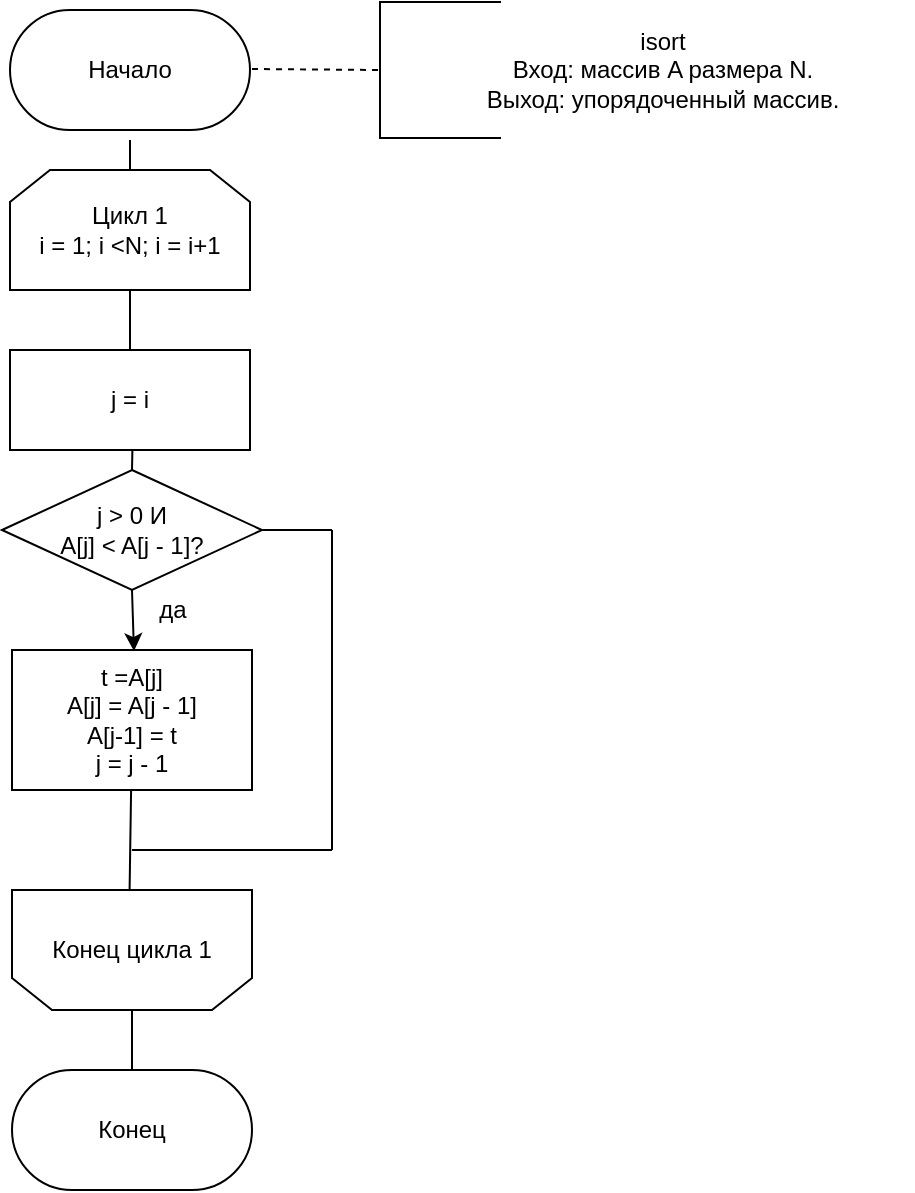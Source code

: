 <mxfile version="15.2.7" type="device"><diagram id="PKrw68s-FcHz-RrZCr9i" name="Page-1"><mxGraphModel dx="474" dy="272" grid="1" gridSize="10" guides="1" tooltips="1" connect="1" arrows="1" fold="1" page="1" pageScale="1" pageWidth="827" pageHeight="1169" math="0" shadow="0"><root><mxCell id="0"/><mxCell id="1" parent="0"/><mxCell id="Gvd8Ezxa3fLg7O33Pl0G-1" value="Начало" style="rounded=1;whiteSpace=wrap;html=1;arcSize=50;" parent="1" vertex="1"><mxGeometry x="319" y="330" width="120" height="60" as="geometry"/></mxCell><mxCell id="Gvd8Ezxa3fLg7O33Pl0G-6" value="isort&lt;br&gt;Вход: массив A размера N.&lt;br&gt;Выход: упорядоченный массив." style="text;html=1;strokeColor=none;fillColor=none;align=center;verticalAlign=middle;whiteSpace=wrap;rounded=0;" parent="1" vertex="1"><mxGeometry x="520" y="340" width="250.5" height="40" as="geometry"/></mxCell><mxCell id="Gvd8Ezxa3fLg7O33Pl0G-21" value="Цикл 1&lt;br&gt;i = 1; i &amp;lt;N; i = i+1" style="shape=loopLimit;whiteSpace=wrap;html=1;" parent="1" vertex="1"><mxGeometry x="319" y="410" width="120" height="60" as="geometry"/></mxCell><mxCell id="Gvd8Ezxa3fLg7O33Pl0G-24" value="" style="endArrow=none;html=1;exitX=0.5;exitY=1;exitDx=0;exitDy=0;entryX=0.5;entryY=0;entryDx=0;entryDy=0;" parent="1" source="Gvd8Ezxa3fLg7O33Pl0G-21" target="TNfcwXL3fzKJn5uqb0H5-1" edge="1"><mxGeometry width="50" height="50" relative="1" as="geometry"><mxPoint x="169" y="505" as="sourcePoint"/><mxPoint x="380" y="500" as="targetPoint"/></mxGeometry></mxCell><mxCell id="Gvd8Ezxa3fLg7O33Pl0G-31" value="" style="endArrow=none;html=1;exitX=0.51;exitY=0.998;exitDx=0;exitDy=0;entryX=0.5;entryY=0;entryDx=0;entryDy=0;exitPerimeter=0;" parent="1" target="9delEhP6rtj-FSDuxbmw-2" edge="1"><mxGeometry width="50" height="50" relative="1" as="geometry"><mxPoint x="380.2" y="549.88" as="sourcePoint"/><mxPoint x="380" y="570" as="targetPoint"/></mxGeometry></mxCell><mxCell id="Gvd8Ezxa3fLg7O33Pl0G-33" value="Конец цикла 1" style="shape=loopLimit;whiteSpace=wrap;html=1;direction=west;" parent="1" vertex="1"><mxGeometry x="320" y="770" width="120" height="60" as="geometry"/></mxCell><mxCell id="Gvd8Ezxa3fLg7O33Pl0G-35" value="" style="endArrow=none;html=1;entryX=0.51;entryY=1.003;entryDx=0;entryDy=0;exitX=0.5;exitY=1;exitDx=0;exitDy=0;entryPerimeter=0;" parent="1" target="Gvd8Ezxa3fLg7O33Pl0G-33" edge="1"><mxGeometry width="50" height="50" relative="1" as="geometry"><mxPoint x="380" y="690" as="sourcePoint"/><mxPoint x="389.095" y="765.095" as="targetPoint"/></mxGeometry></mxCell><mxCell id="Gvd8Ezxa3fLg7O33Pl0G-36" value="" style="endArrow=none;html=1;entryX=0.5;entryY=0;entryDx=0;entryDy=0;exitX=0.5;exitY=0;exitDx=0;exitDy=0;" parent="1" source="Gvd8Ezxa3fLg7O33Pl0G-37" target="Gvd8Ezxa3fLg7O33Pl0G-33" edge="1"><mxGeometry width="50" height="50" relative="1" as="geometry"><mxPoint x="378.5" y="975" as="sourcePoint"/><mxPoint x="381.5" y="985" as="targetPoint"/></mxGeometry></mxCell><mxCell id="Gvd8Ezxa3fLg7O33Pl0G-37" value="Конец" style="rounded=1;whiteSpace=wrap;html=1;arcSize=50;" parent="1" vertex="1"><mxGeometry x="320" y="860" width="120" height="60" as="geometry"/></mxCell><mxCell id="0_4maYhnPL10zYVSgDUe-3" value="" style="endArrow=none;html=1;entryX=0.5;entryY=1;entryDx=0;entryDy=0;exitX=0.5;exitY=0;exitDx=0;exitDy=0;" parent="1" source="Gvd8Ezxa3fLg7O33Pl0G-21" edge="1"><mxGeometry width="50" height="50" relative="1" as="geometry"><mxPoint x="500" y="390" as="sourcePoint"/><mxPoint x="379" y="395" as="targetPoint"/></mxGeometry></mxCell><mxCell id="7Xwj2gsnW8v6YeENi7_U-6" value="" style="shape=partialRectangle;whiteSpace=wrap;html=1;bottom=1;right=1;left=1;top=0;fillColor=none;routingCenterX=-0.5;rotation=90;" parent="1" vertex="1"><mxGeometry x="500" y="330" width="68" height="60" as="geometry"/></mxCell><mxCell id="7Xwj2gsnW8v6YeENi7_U-9" value="" style="endArrow=none;dashed=1;html=1;entryX=0.5;entryY=1;entryDx=0;entryDy=0;" parent="1" target="7Xwj2gsnW8v6YeENi7_U-6" edge="1"><mxGeometry width="50" height="50" relative="1" as="geometry"><mxPoint x="440" y="359.5" as="sourcePoint"/><mxPoint x="480" y="360" as="targetPoint"/></mxGeometry></mxCell><mxCell id="9delEhP6rtj-FSDuxbmw-2" value="j &amp;gt; 0 И&lt;br&gt;A[j] &amp;lt; A[j - 1]?" style="rhombus;whiteSpace=wrap;html=1;" parent="1" vertex="1"><mxGeometry x="315" y="560" width="130" height="60" as="geometry"/></mxCell><mxCell id="9delEhP6rtj-FSDuxbmw-3" value="&lt;div&gt;t =A[j]&lt;/div&gt;&lt;div&gt;A[j] = A[j - 1]&lt;/div&gt;&lt;div&gt;A[j-1] = t&lt;br&gt;&lt;/div&gt;&lt;div&gt;j = j - 1&lt;/div&gt;" style="rounded=0;whiteSpace=wrap;html=1;" parent="1" vertex="1"><mxGeometry x="320" y="650" width="120" height="70" as="geometry"/></mxCell><mxCell id="9delEhP6rtj-FSDuxbmw-5" value="" style="endArrow=classic;html=1;exitX=0.5;exitY=1;exitDx=0;exitDy=0;entryX=0.508;entryY=0.008;entryDx=0;entryDy=0;entryPerimeter=0;" parent="1" source="9delEhP6rtj-FSDuxbmw-2" target="9delEhP6rtj-FSDuxbmw-3" edge="1"><mxGeometry width="50" height="50" relative="1" as="geometry"><mxPoint x="310" y="660" as="sourcePoint"/><mxPoint x="360" y="610" as="targetPoint"/></mxGeometry></mxCell><mxCell id="9delEhP6rtj-FSDuxbmw-7" value="" style="endArrow=none;html=1;" parent="1" edge="1"><mxGeometry width="50" height="50" relative="1" as="geometry"><mxPoint x="480" y="750" as="sourcePoint"/><mxPoint x="480" y="590" as="targetPoint"/></mxGeometry></mxCell><mxCell id="9delEhP6rtj-FSDuxbmw-9" value="" style="endArrow=none;html=1;exitX=1;exitY=0.5;exitDx=0;exitDy=0;" parent="1" source="9delEhP6rtj-FSDuxbmw-2" edge="1"><mxGeometry width="50" height="50" relative="1" as="geometry"><mxPoint x="300" y="660" as="sourcePoint"/><mxPoint x="480" y="590" as="targetPoint"/></mxGeometry></mxCell><mxCell id="9delEhP6rtj-FSDuxbmw-10" value="" style="endArrow=none;html=1;" parent="1" edge="1"><mxGeometry width="50" height="50" relative="1" as="geometry"><mxPoint x="380" y="750" as="sourcePoint"/><mxPoint x="480" y="750" as="targetPoint"/></mxGeometry></mxCell><mxCell id="TNfcwXL3fzKJn5uqb0H5-1" value="j = i" style="rounded=0;whiteSpace=wrap;html=1;" parent="1" vertex="1"><mxGeometry x="319" y="500" width="120" height="50" as="geometry"/></mxCell><mxCell id="TTG-0nyhSrthR8WCb-8e-1" value="да" style="text;html=1;align=center;verticalAlign=middle;resizable=0;points=[];autosize=1;strokeColor=none;fillColor=none;" vertex="1" parent="1"><mxGeometry x="385" y="620" width="30" height="20" as="geometry"/></mxCell></root></mxGraphModel></diagram></mxfile>